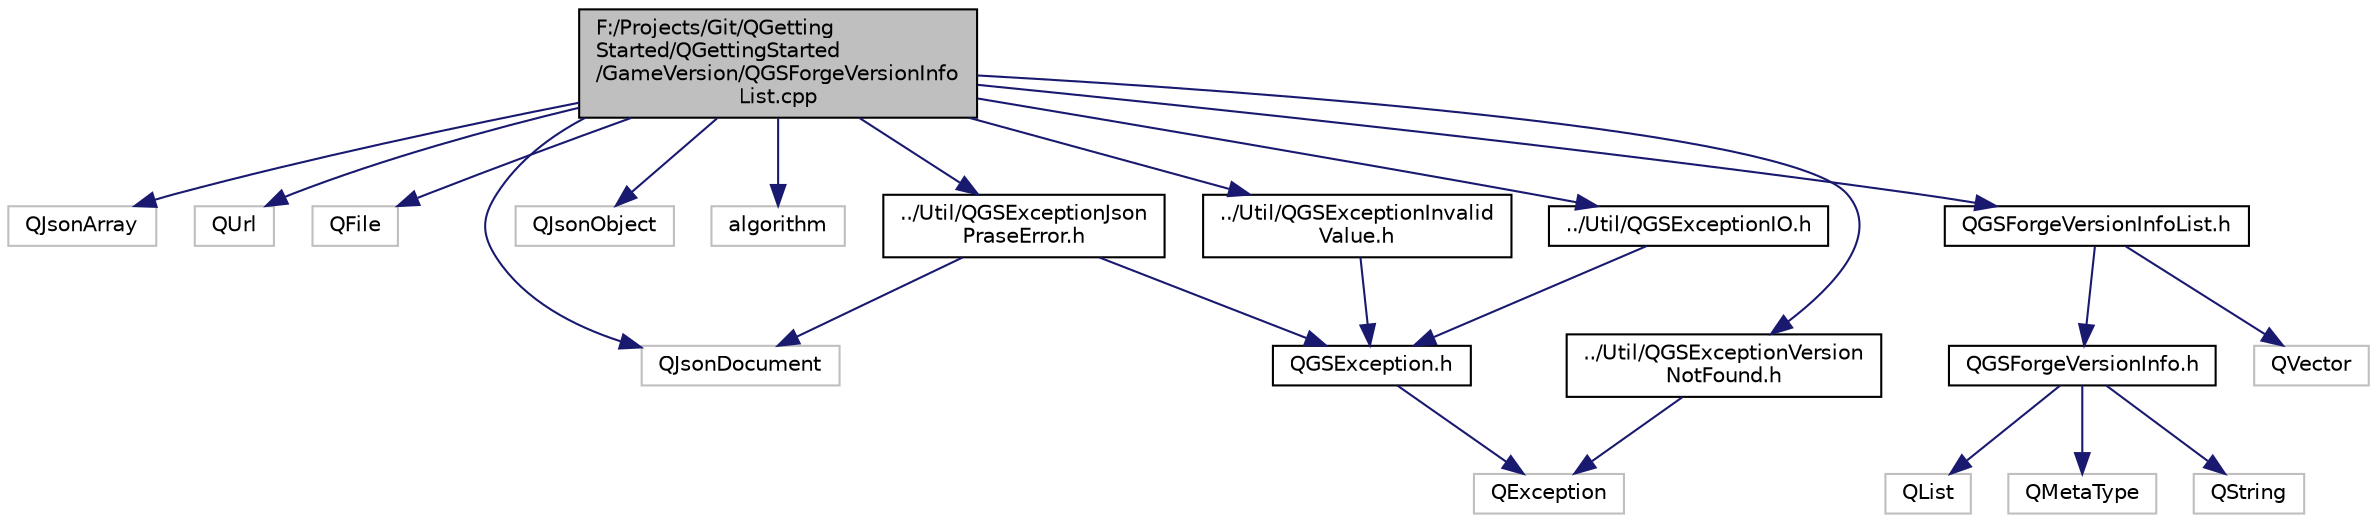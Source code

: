 digraph "F:/Projects/Git/QGettingStarted/QGettingStarted/GameVersion/QGSForgeVersionInfoList.cpp"
{
  edge [fontname="Helvetica",fontsize="10",labelfontname="Helvetica",labelfontsize="10"];
  node [fontname="Helvetica",fontsize="10",shape=record];
  Node0 [label="F:/Projects/Git/QGetting\lStarted/QGettingStarted\l/GameVersion/QGSForgeVersionInfo\lList.cpp",height=0.2,width=0.4,color="black", fillcolor="grey75", style="filled", fontcolor="black"];
  Node0 -> Node1 [color="midnightblue",fontsize="10",style="solid",fontname="Helvetica"];
  Node1 [label="QJsonArray",height=0.2,width=0.4,color="grey75", fillcolor="white", style="filled"];
  Node0 -> Node2 [color="midnightblue",fontsize="10",style="solid",fontname="Helvetica"];
  Node2 [label="QUrl",height=0.2,width=0.4,color="grey75", fillcolor="white", style="filled"];
  Node0 -> Node3 [color="midnightblue",fontsize="10",style="solid",fontname="Helvetica"];
  Node3 [label="QFile",height=0.2,width=0.4,color="grey75", fillcolor="white", style="filled"];
  Node0 -> Node4 [color="midnightblue",fontsize="10",style="solid",fontname="Helvetica"];
  Node4 [label="QJsonDocument",height=0.2,width=0.4,color="grey75", fillcolor="white", style="filled"];
  Node0 -> Node5 [color="midnightblue",fontsize="10",style="solid",fontname="Helvetica"];
  Node5 [label="QJsonObject",height=0.2,width=0.4,color="grey75", fillcolor="white", style="filled"];
  Node0 -> Node6 [color="midnightblue",fontsize="10",style="solid",fontname="Helvetica"];
  Node6 [label="algorithm",height=0.2,width=0.4,color="grey75", fillcolor="white", style="filled"];
  Node0 -> Node7 [color="midnightblue",fontsize="10",style="solid",fontname="Helvetica"];
  Node7 [label="../Util/QGSExceptionVersion\lNotFound.h",height=0.2,width=0.4,color="black", fillcolor="white", style="filled",URL="$_q_g_s_exception_version_not_found_8h.html"];
  Node7 -> Node8 [color="midnightblue",fontsize="10",style="solid",fontname="Helvetica"];
  Node8 [label="QException",height=0.2,width=0.4,color="grey75", fillcolor="white", style="filled"];
  Node0 -> Node9 [color="midnightblue",fontsize="10",style="solid",fontname="Helvetica"];
  Node9 [label="../Util/QGSExceptionInvalid\lValue.h",height=0.2,width=0.4,color="black", fillcolor="white", style="filled",URL="$_q_g_s_exception_invalid_value_8h.html"];
  Node9 -> Node10 [color="midnightblue",fontsize="10",style="solid",fontname="Helvetica"];
  Node10 [label="QGSException.h",height=0.2,width=0.4,color="black", fillcolor="white", style="filled",URL="$_q_g_s_exception_8h.html"];
  Node10 -> Node8 [color="midnightblue",fontsize="10",style="solid",fontname="Helvetica"];
  Node0 -> Node11 [color="midnightblue",fontsize="10",style="solid",fontname="Helvetica"];
  Node11 [label="../Util/QGSExceptionIO.h",height=0.2,width=0.4,color="black", fillcolor="white", style="filled",URL="$_q_g_s_exception_i_o_8h.html"];
  Node11 -> Node10 [color="midnightblue",fontsize="10",style="solid",fontname="Helvetica"];
  Node0 -> Node12 [color="midnightblue",fontsize="10",style="solid",fontname="Helvetica"];
  Node12 [label="../Util/QGSExceptionJson\lPraseError.h",height=0.2,width=0.4,color="black", fillcolor="white", style="filled",URL="$_q_g_s_exception_json_prase_error_8h.html"];
  Node12 -> Node10 [color="midnightblue",fontsize="10",style="solid",fontname="Helvetica"];
  Node12 -> Node4 [color="midnightblue",fontsize="10",style="solid",fontname="Helvetica"];
  Node0 -> Node13 [color="midnightblue",fontsize="10",style="solid",fontname="Helvetica"];
  Node13 [label="QGSForgeVersionInfoList.h",height=0.2,width=0.4,color="black", fillcolor="white", style="filled",URL="$_q_g_s_forge_version_info_list_8h.html"];
  Node13 -> Node14 [color="midnightblue",fontsize="10",style="solid",fontname="Helvetica"];
  Node14 [label="QVector",height=0.2,width=0.4,color="grey75", fillcolor="white", style="filled"];
  Node13 -> Node15 [color="midnightblue",fontsize="10",style="solid",fontname="Helvetica"];
  Node15 [label="QGSForgeVersionInfo.h",height=0.2,width=0.4,color="black", fillcolor="white", style="filled",URL="$_q_g_s_forge_version_info_8h.html"];
  Node15 -> Node16 [color="midnightblue",fontsize="10",style="solid",fontname="Helvetica"];
  Node16 [label="QString",height=0.2,width=0.4,color="grey75", fillcolor="white", style="filled"];
  Node15 -> Node17 [color="midnightblue",fontsize="10",style="solid",fontname="Helvetica"];
  Node17 [label="QList",height=0.2,width=0.4,color="grey75", fillcolor="white", style="filled"];
  Node15 -> Node18 [color="midnightblue",fontsize="10",style="solid",fontname="Helvetica"];
  Node18 [label="QMetaType",height=0.2,width=0.4,color="grey75", fillcolor="white", style="filled"];
}
